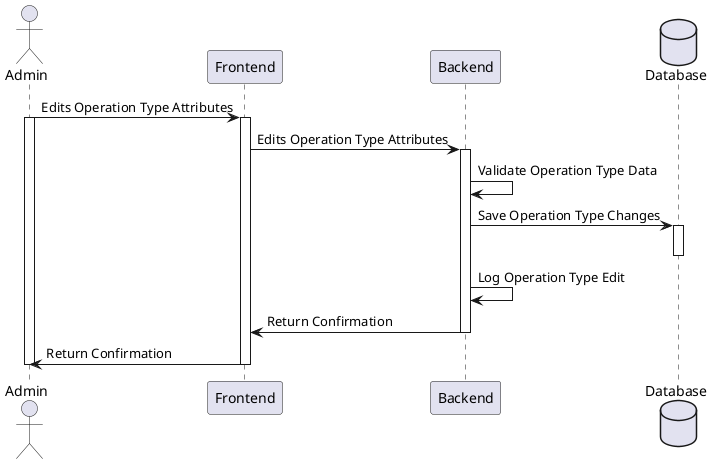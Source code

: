 @startuml
actor Admin as A
participant "Frontend" as web
participant "Backend" as api
database "Database" as db

A -> web : Edits Operation Type Attributes
activate A
activate web

web -> api : Edits Operation Type Attributes
activate api

api -> api : Validate Operation Type Data
api -> db : Save Operation Type Changes
activate db
deactivate db
api -> api : Log Operation Type Edit
api -> web : Return Confirmation
deactivate api
web -> A : Return Confirmation
deactivate web
deactivate A

@enduml